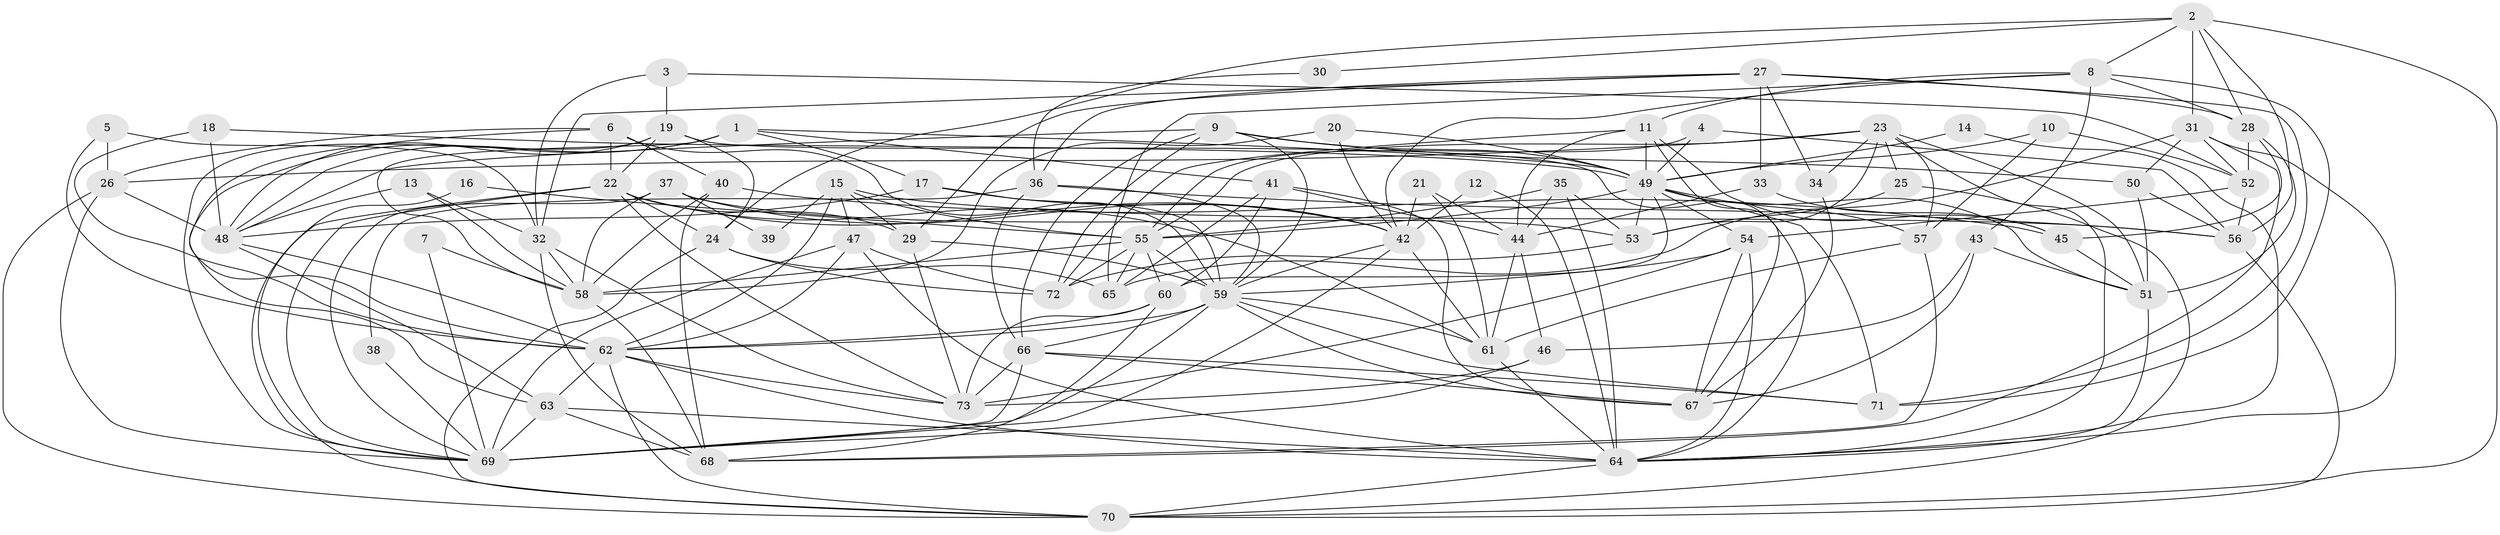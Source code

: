 // original degree distribution, {4: 0.23972602739726026, 3: 0.3082191780821918, 5: 0.19863013698630136, 6: 0.0958904109589041, 2: 0.11643835616438356, 9: 0.00684931506849315, 7: 0.02054794520547945, 8: 0.0136986301369863}
// Generated by graph-tools (version 1.1) at 2025/50/03/09/25 03:50:01]
// undirected, 73 vertices, 214 edges
graph export_dot {
graph [start="1"]
  node [color=gray90,style=filled];
  1;
  2;
  3;
  4;
  5;
  6;
  7;
  8;
  9;
  10;
  11;
  12;
  13;
  14;
  15;
  16;
  17;
  18;
  19;
  20;
  21;
  22;
  23;
  24;
  25;
  26;
  27;
  28;
  29;
  30;
  31;
  32;
  33;
  34;
  35;
  36;
  37;
  38;
  39;
  40;
  41;
  42;
  43;
  44;
  45;
  46;
  47;
  48;
  49;
  50;
  51;
  52;
  53;
  54;
  55;
  56;
  57;
  58;
  59;
  60;
  61;
  62;
  63;
  64;
  65;
  66;
  67;
  68;
  69;
  70;
  71;
  72;
  73;
  1 -- 17 [weight=1.0];
  1 -- 41 [weight=1.0];
  1 -- 48 [weight=1.0];
  1 -- 49 [weight=1.0];
  1 -- 58 [weight=1.0];
  1 -- 63 [weight=1.0];
  2 -- 8 [weight=1.0];
  2 -- 24 [weight=1.0];
  2 -- 28 [weight=1.0];
  2 -- 30 [weight=1.0];
  2 -- 31 [weight=1.0];
  2 -- 56 [weight=1.0];
  2 -- 70 [weight=1.0];
  3 -- 19 [weight=1.0];
  3 -- 32 [weight=1.0];
  3 -- 52 [weight=1.0];
  4 -- 49 [weight=1.0];
  4 -- 55 [weight=1.0];
  4 -- 56 [weight=1.0];
  5 -- 26 [weight=1.0];
  5 -- 32 [weight=1.0];
  5 -- 62 [weight=1.0];
  6 -- 22 [weight=1.0];
  6 -- 26 [weight=1.0];
  6 -- 40 [weight=1.0];
  6 -- 59 [weight=1.0];
  6 -- 62 [weight=1.0];
  7 -- 58 [weight=1.0];
  7 -- 69 [weight=1.0];
  8 -- 11 [weight=1.0];
  8 -- 28 [weight=1.0];
  8 -- 42 [weight=1.0];
  8 -- 43 [weight=1.0];
  8 -- 65 [weight=1.0];
  8 -- 71 [weight=1.0];
  9 -- 48 [weight=1.0];
  9 -- 49 [weight=1.0];
  9 -- 50 [weight=1.0];
  9 -- 59 [weight=1.0];
  9 -- 66 [weight=1.0];
  9 -- 72 [weight=1.0];
  10 -- 49 [weight=1.0];
  10 -- 52 [weight=1.0];
  10 -- 57 [weight=1.0];
  11 -- 44 [weight=1.0];
  11 -- 45 [weight=1.0];
  11 -- 49 [weight=1.0];
  11 -- 67 [weight=1.0];
  11 -- 72 [weight=1.0];
  12 -- 42 [weight=1.0];
  12 -- 64 [weight=1.0];
  13 -- 32 [weight=1.0];
  13 -- 48 [weight=1.0];
  13 -- 58 [weight=1.0];
  14 -- 49 [weight=1.0];
  14 -- 64 [weight=1.0];
  15 -- 29 [weight=1.0];
  15 -- 39 [weight=1.0];
  15 -- 47 [weight=1.0];
  15 -- 55 [weight=1.0];
  15 -- 56 [weight=1.0];
  15 -- 62 [weight=1.0];
  16 -- 55 [weight=1.0];
  16 -- 69 [weight=1.0];
  17 -- 42 [weight=1.0];
  17 -- 48 [weight=1.0];
  17 -- 59 [weight=1.0];
  18 -- 48 [weight=1.0];
  18 -- 49 [weight=1.0];
  18 -- 62 [weight=1.0];
  19 -- 22 [weight=1.0];
  19 -- 24 [weight=1.0];
  19 -- 48 [weight=1.0];
  19 -- 64 [weight=1.0];
  19 -- 69 [weight=1.0];
  20 -- 42 [weight=1.0];
  20 -- 49 [weight=1.0];
  20 -- 58 [weight=1.0];
  21 -- 42 [weight=1.0];
  21 -- 44 [weight=1.0];
  21 -- 61 [weight=1.0];
  22 -- 24 [weight=1.0];
  22 -- 29 [weight=1.0];
  22 -- 42 [weight=1.0];
  22 -- 61 [weight=1.0];
  22 -- 69 [weight=1.0];
  22 -- 70 [weight=1.0];
  22 -- 73 [weight=1.0];
  23 -- 25 [weight=1.0];
  23 -- 26 [weight=1.0];
  23 -- 34 [weight=1.0];
  23 -- 51 [weight=1.0];
  23 -- 53 [weight=1.0];
  23 -- 55 [weight=1.0];
  23 -- 57 [weight=1.0];
  23 -- 64 [weight=1.0];
  24 -- 65 [weight=1.0];
  24 -- 70 [weight=1.0];
  24 -- 72 [weight=1.0];
  25 -- 53 [weight=1.0];
  25 -- 70 [weight=1.0];
  26 -- 48 [weight=1.0];
  26 -- 69 [weight=1.0];
  26 -- 70 [weight=1.0];
  27 -- 28 [weight=1.0];
  27 -- 29 [weight=1.0];
  27 -- 32 [weight=1.0];
  27 -- 33 [weight=1.0];
  27 -- 34 [weight=1.0];
  27 -- 36 [weight=1.0];
  27 -- 71 [weight=1.0];
  28 -- 45 [weight=1.0];
  28 -- 51 [weight=1.0];
  28 -- 52 [weight=1.0];
  29 -- 59 [weight=1.0];
  29 -- 73 [weight=1.0];
  30 -- 36 [weight=1.0];
  31 -- 50 [weight=1.0];
  31 -- 52 [weight=1.0];
  31 -- 64 [weight=1.0];
  31 -- 65 [weight=1.0];
  31 -- 68 [weight=1.0];
  32 -- 58 [weight=1.0];
  32 -- 68 [weight=1.0];
  32 -- 73 [weight=1.0];
  33 -- 44 [weight=1.0];
  33 -- 45 [weight=1.0];
  34 -- 67 [weight=1.0];
  35 -- 44 [weight=1.0];
  35 -- 53 [weight=1.0];
  35 -- 55 [weight=1.0];
  35 -- 64 [weight=1.0];
  36 -- 38 [weight=1.0];
  36 -- 56 [weight=1.0];
  36 -- 59 [weight=1.0];
  36 -- 66 [weight=1.0];
  37 -- 39 [weight=1.0];
  37 -- 42 [weight=1.0];
  37 -- 53 [weight=1.0];
  37 -- 58 [weight=1.0];
  37 -- 69 [weight=1.0];
  38 -- 69 [weight=1.0];
  40 -- 45 [weight=1.0];
  40 -- 58 [weight=1.0];
  40 -- 68 [weight=1.0];
  41 -- 44 [weight=1.0];
  41 -- 60 [weight=1.0];
  41 -- 65 [weight=1.0];
  41 -- 67 [weight=1.0];
  42 -- 59 [weight=1.0];
  42 -- 61 [weight=1.0];
  42 -- 69 [weight=1.0];
  43 -- 46 [weight=1.0];
  43 -- 51 [weight=1.0];
  43 -- 67 [weight=1.0];
  44 -- 46 [weight=1.0];
  44 -- 61 [weight=1.0];
  45 -- 51 [weight=1.0];
  46 -- 69 [weight=1.0];
  46 -- 73 [weight=1.0];
  47 -- 62 [weight=1.0];
  47 -- 64 [weight=1.0];
  47 -- 69 [weight=1.0];
  47 -- 72 [weight=1.0];
  48 -- 62 [weight=1.0];
  48 -- 63 [weight=1.0];
  49 -- 51 [weight=1.0];
  49 -- 53 [weight=1.0];
  49 -- 54 [weight=1.0];
  49 -- 55 [weight=1.0];
  49 -- 57 [weight=1.0];
  49 -- 60 [weight=1.0];
  49 -- 71 [weight=1.0];
  50 -- 51 [weight=1.0];
  50 -- 56 [weight=1.0];
  51 -- 64 [weight=1.0];
  52 -- 54 [weight=1.0];
  52 -- 56 [weight=1.0];
  53 -- 72 [weight=1.0];
  54 -- 59 [weight=1.0];
  54 -- 64 [weight=1.0];
  54 -- 67 [weight=1.0];
  54 -- 73 [weight=1.0];
  55 -- 58 [weight=1.0];
  55 -- 59 [weight=1.0];
  55 -- 60 [weight=1.0];
  55 -- 65 [weight=1.0];
  55 -- 72 [weight=1.0];
  56 -- 70 [weight=1.0];
  57 -- 61 [weight=1.0];
  57 -- 68 [weight=1.0];
  58 -- 68 [weight=1.0];
  59 -- 61 [weight=1.0];
  59 -- 62 [weight=1.0];
  59 -- 66 [weight=1.0];
  59 -- 67 [weight=1.0];
  59 -- 69 [weight=1.0];
  59 -- 71 [weight=1.0];
  60 -- 62 [weight=1.0];
  60 -- 68 [weight=1.0];
  60 -- 73 [weight=1.0];
  61 -- 64 [weight=1.0];
  62 -- 63 [weight=1.0];
  62 -- 64 [weight=1.0];
  62 -- 70 [weight=1.0];
  62 -- 73 [weight=1.0];
  63 -- 64 [weight=1.0];
  63 -- 68 [weight=1.0];
  63 -- 69 [weight=1.0];
  64 -- 70 [weight=1.0];
  66 -- 67 [weight=1.0];
  66 -- 69 [weight=1.0];
  66 -- 71 [weight=1.0];
  66 -- 73 [weight=1.0];
}
